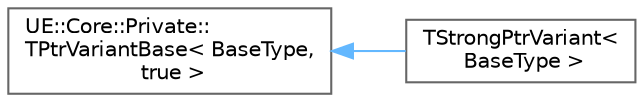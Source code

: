 digraph "Graphical Class Hierarchy"
{
 // INTERACTIVE_SVG=YES
 // LATEX_PDF_SIZE
  bgcolor="transparent";
  edge [fontname=Helvetica,fontsize=10,labelfontname=Helvetica,labelfontsize=10];
  node [fontname=Helvetica,fontsize=10,shape=box,height=0.2,width=0.4];
  rankdir="LR";
  Node0 [id="Node000000",label="UE::Core::Private::\lTPtrVariantBase\< BaseType,\l true \>",height=0.2,width=0.4,color="grey40", fillcolor="white", style="filled",URL="$df/dbd/structUE_1_1Core_1_1Private_1_1TPtrVariantBase.html",tooltip=" "];
  Node0 -> Node1 [id="edge9062_Node000000_Node000001",dir="back",color="steelblue1",style="solid",tooltip=" "];
  Node1 [id="Node000001",label="TStrongPtrVariant\<\l BaseType \>",height=0.2,width=0.4,color="grey40", fillcolor="white", style="filled",URL="$d3/d66/structTStrongPtrVariant.html",tooltip=" "];
}

